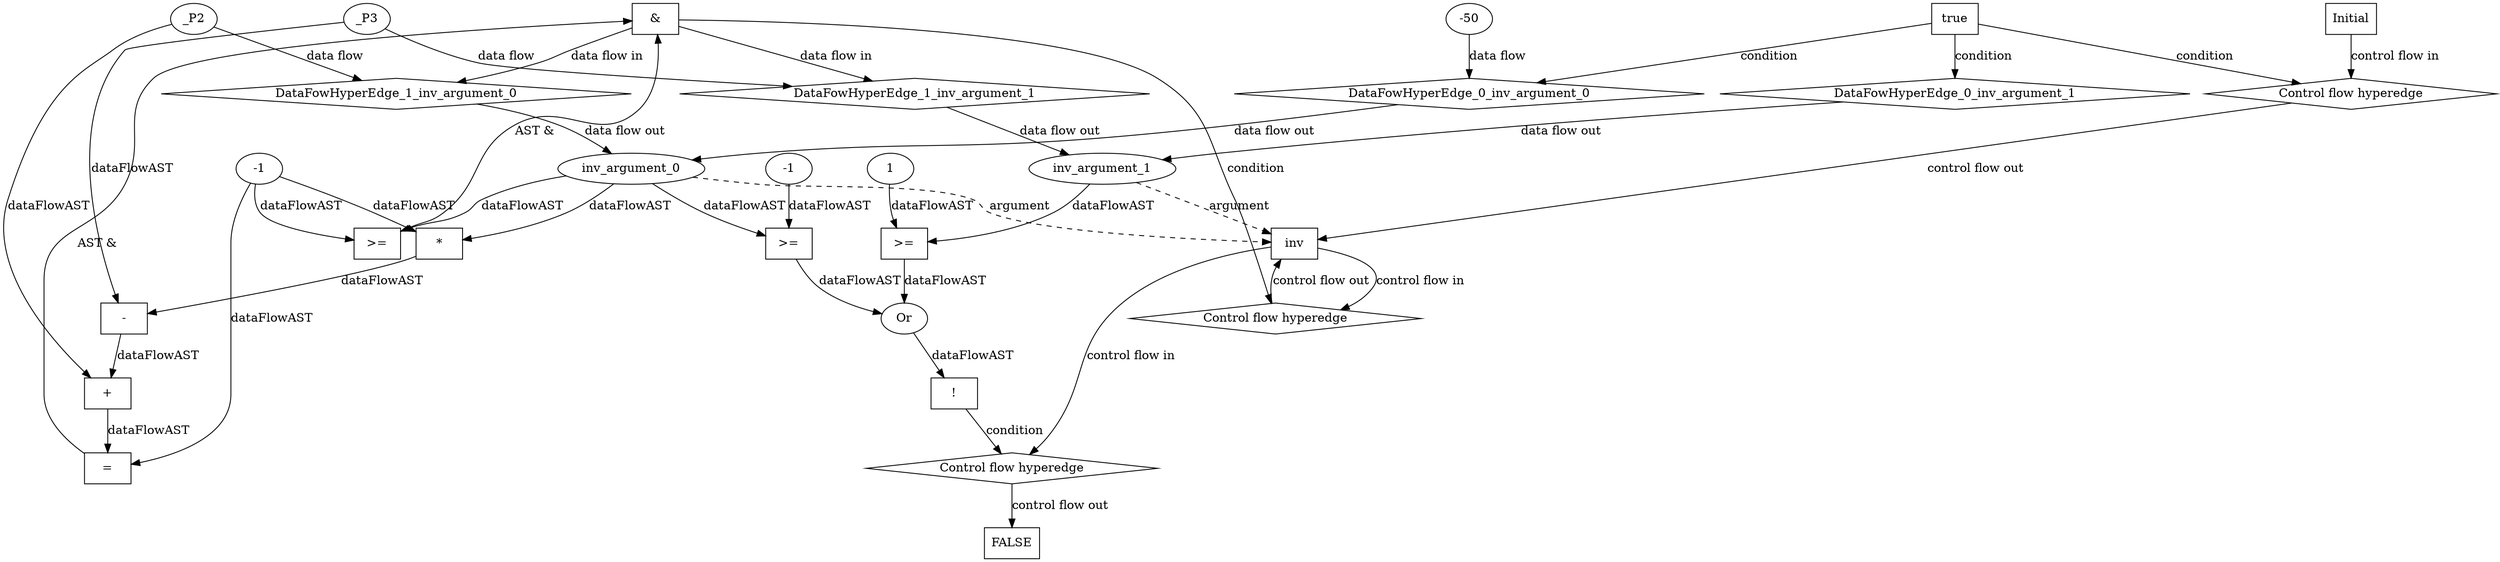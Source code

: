 digraph dag {
"inv" [label="inv" nodeName="inv" class=cfn  shape="rect"];
FALSE [label="FALSE" nodeName=FALSE class=cfn  shape="rect"];
Initial [label="Initial" nodeName=Initial class=cfn  shape="rect"];
ControlFowHyperEdge_0 [label="Control flow hyperedge" nodeName=ControlFowHyperEdge_0 class=controlFlowHyperEdge shape="diamond"];
"Initial" -> ControlFowHyperEdge_0 [label="control flow in"]
ControlFowHyperEdge_0 -> "inv" [label="control flow out"]
ControlFowHyperEdge_1 [label="Control flow hyperedge" nodeName=ControlFowHyperEdge_1 class=controlFlowHyperEdge shape="diamond"];
"inv" -> ControlFowHyperEdge_1 [label="control flow in"]
ControlFowHyperEdge_1 -> "inv" [label="control flow out"]
ControlFowHyperEdge_2 [label="Control flow hyperedge" nodeName=ControlFowHyperEdge_2 class=controlFlowHyperEdge shape="diamond"];
"inv" -> ControlFowHyperEdge_2 [label="control flow in"]
ControlFowHyperEdge_2 -> "FALSE" [label="control flow out"]
"inv_argument_0" [label="inv_argument_0" nodeName=argument0 class=argument  head="inv" shape="oval"];
"inv_argument_0" -> "inv"[label="argument" style="dashed"]
"inv_argument_1" [label="inv_argument_1" nodeName=argument1 class=argument  head="inv" shape="oval"];
"inv_argument_1" -> "inv"[label="argument" style="dashed"]

"true_0" [label="true" nodeName="true_0" class=true shape="rect"];
"true_0" -> "ControlFowHyperEdge_0" [label="condition"];
"xxxinv___Initial_0xxxdataFlow_0_node_0" [label="-50" nodeName="xxxinv___Initial_0xxxdataFlow_0_node_0" class=Literal ];

"xxxinv___Initial_0xxxdataFlow_0_node_0" -> "DataFowHyperEdge_0_inv_argument_0" [label="data flow"];
"xxxinv___inv_1xxx_and" [label="&" nodeName="xxxinv___inv_1xxx_and" class=Operator shape="rect"];
"xxxinv___inv_1xxxguard_0_node_0" [label=">=" nodeName="xxxinv___inv_1xxxguard_0_node_0" class=Operator  shape="rect"];
"xxxinv___inv_1xxxguard_0_node_1" [label="-1" nodeName="xxxinv___inv_1xxxguard_0_node_1" class=Literal ];
"xxxinv___inv_1xxxguard_0_node_1" -> "xxxinv___inv_1xxxguard_0_node_0"[label="dataFlowAST"]
"inv_argument_0" -> "xxxinv___inv_1xxxguard_0_node_0"[label="dataFlowAST"]

"xxxinv___inv_1xxxguard_0_node_0" -> "xxxinv___inv_1xxx_and" [label="AST &"];
"xxxinv___inv_1xxxguard1_node_0" [label="=" nodeName="xxxinv___inv_1xxxguard1_node_0" class=Operator  shape="rect"];
"xxxinv___inv_1xxxguard1_node_1" [label="+" nodeName="xxxinv___inv_1xxxguard1_node_1" class= Operator shape="rect"];
"xxxinv___inv_1xxxguard1_node_3" [label="-" nodeName="xxxinv___inv_1xxxguard1_node_3" class= Operator shape="rect"];
"xxxinv___inv_1xxxguard1_node_4" [label="*" nodeName="xxxinv___inv_1xxxguard1_node_4" class=Operator  shape="rect"];
"xxxinv___inv_1xxxguard_0_node_1" [label="-1" nodeName="xxxinv___inv_1xxxguard_0_node_1" class=Coeff ];
"xxxinv___inv_1xxxguard1_node_1" -> "xxxinv___inv_1xxxguard1_node_0"[label="dataFlowAST"]
"xxxinv___inv_1xxxguard_0_node_1" -> "xxxinv___inv_1xxxguard1_node_0"[label="dataFlowAST"]
"xxxinv___inv_1xxxdataFlow_0_node_0" -> "xxxinv___inv_1xxxguard1_node_1"[label="dataFlowAST"]
"xxxinv___inv_1xxxguard1_node_3" -> "xxxinv___inv_1xxxguard1_node_1"[label="dataFlowAST"]
"xxxinv___inv_1xxxguard1_node_4" -> "xxxinv___inv_1xxxguard1_node_3"[label="dataFlowAST"]
"xxxinv___inv_1xxxdataFlow1_node_0" -> "xxxinv___inv_1xxxguard1_node_3"[label="dataFlowAST"]
"xxxinv___inv_1xxxguard_0_node_1" -> "xxxinv___inv_1xxxguard1_node_4"[label="dataFlowAST"]
"inv_argument_0" -> "xxxinv___inv_1xxxguard1_node_4"[label="dataFlowAST"]

"xxxinv___inv_1xxxguard1_node_0" -> "xxxinv___inv_1xxx_and" [label="AST &"];
"xxxinv___inv_1xxx_and" -> "ControlFowHyperEdge_1" [label="condition"];
"xxxinv___inv_1xxxdataFlow_0_node_0" [label="_P2" nodeName="xxxinv___inv_1xxxdataFlow_0_node_0" class=Constant ];

"xxxinv___inv_1xxxdataFlow_0_node_0" -> "DataFowHyperEdge_1_inv_argument_0" [label="data flow"];
"xxxinv___inv_1xxxdataFlow1_node_0" [label="_P3" nodeName="xxxinv___inv_1xxxdataFlow1_node_0" class=Constant ];

"xxxinv___inv_1xxxdataFlow1_node_0" -> "DataFowHyperEdge_1_inv_argument_1" [label="data flow"];
"xxxFALSE___inv_2xxxguard_0_node_0" [label="!" nodeName="xxxFALSE___inv_2xxxguard_0_node_0" class=Operator shape="rect"];
"xxxFALSE___inv_2xxxguard_0_node_1" [label="Or" nodeName="xxxFALSE___inv_2xxxguard_0_node_1" class=Operator ];
"xxxFALSE___inv_2xxxguard_0_node_2" [label=">=" nodeName="xxxFALSE___inv_2xxxguard_0_node_2" class=Operator  shape="rect"];
"xxxFALSE___inv_2xxxguard_0_node_3" [label="-1" nodeName="xxxFALSE___inv_2xxxguard_0_node_3" class=Literal ];
"xxxFALSE___inv_2xxxguard_0_node_5" [label=">=" nodeName="xxxFALSE___inv_2xxxguard_0_node_5" class=Operator  shape="rect"];
"xxxFALSE___inv_2xxxguard_0_node_7" [label="1" nodeName="xxxFALSE___inv_2xxxguard_0_node_7" class=Literal ];
"xxxFALSE___inv_2xxxguard_0_node_1" -> "xxxFALSE___inv_2xxxguard_0_node_0"[label="dataFlowAST"]
"xxxFALSE___inv_2xxxguard_0_node_2" -> "xxxFALSE___inv_2xxxguard_0_node_1"[label="dataFlowAST"]
"xxxFALSE___inv_2xxxguard_0_node_5" -> "xxxFALSE___inv_2xxxguard_0_node_1"[label="dataFlowAST"]
"xxxFALSE___inv_2xxxguard_0_node_3" -> "xxxFALSE___inv_2xxxguard_0_node_2"[label="dataFlowAST"]
"inv_argument_0" -> "xxxFALSE___inv_2xxxguard_0_node_2"[label="dataFlowAST"]
"inv_argument_1" -> "xxxFALSE___inv_2xxxguard_0_node_5"[label="dataFlowAST"]
"xxxFALSE___inv_2xxxguard_0_node_7" -> "xxxFALSE___inv_2xxxguard_0_node_5"[label="dataFlowAST"]

"xxxFALSE___inv_2xxxguard_0_node_0" -> "ControlFowHyperEdge_2" [label="condition"];
"DataFowHyperEdge_0_inv_argument_0" [label="DataFowHyperEdge_0_inv_argument_0" nodeName="DataFowHyperEdge_0_inv_argument_0" class=DataFlowHyperedge shape="diamond"];
"DataFowHyperEdge_0_inv_argument_0" -> "inv_argument_0"[label="data flow out"]
"true_0" -> "DataFowHyperEdge_0_inv_argument_0" [label="condition"];
"DataFowHyperEdge_0_inv_argument_1" [label="DataFowHyperEdge_0_inv_argument_1" nodeName="DataFowHyperEdge_0_inv_argument_1" class=DataFlowHyperedge shape="diamond"];
"DataFowHyperEdge_0_inv_argument_1" -> "inv_argument_1"[label="data flow out"]
"true_0" -> "DataFowHyperEdge_0_inv_argument_1" [label="condition"];
"DataFowHyperEdge_1_inv_argument_0" [label="DataFowHyperEdge_1_inv_argument_0" nodeName="DataFowHyperEdge_1_inv_argument_0" class=DataFlowHyperedge shape="diamond"];
"DataFowHyperEdge_1_inv_argument_0" -> "inv_argument_0"[label="data flow out"]
"xxxinv___inv_1xxx_and" -> "DataFowHyperEdge_1_inv_argument_0"[label="data flow in"]
"DataFowHyperEdge_1_inv_argument_1" [label="DataFowHyperEdge_1_inv_argument_1" nodeName="DataFowHyperEdge_1_inv_argument_1" class=DataFlowHyperedge shape="diamond"];
"DataFowHyperEdge_1_inv_argument_1" -> "inv_argument_1"[label="data flow out"]
"xxxinv___inv_1xxx_and" -> "DataFowHyperEdge_1_inv_argument_1"[label="data flow in"]




}
